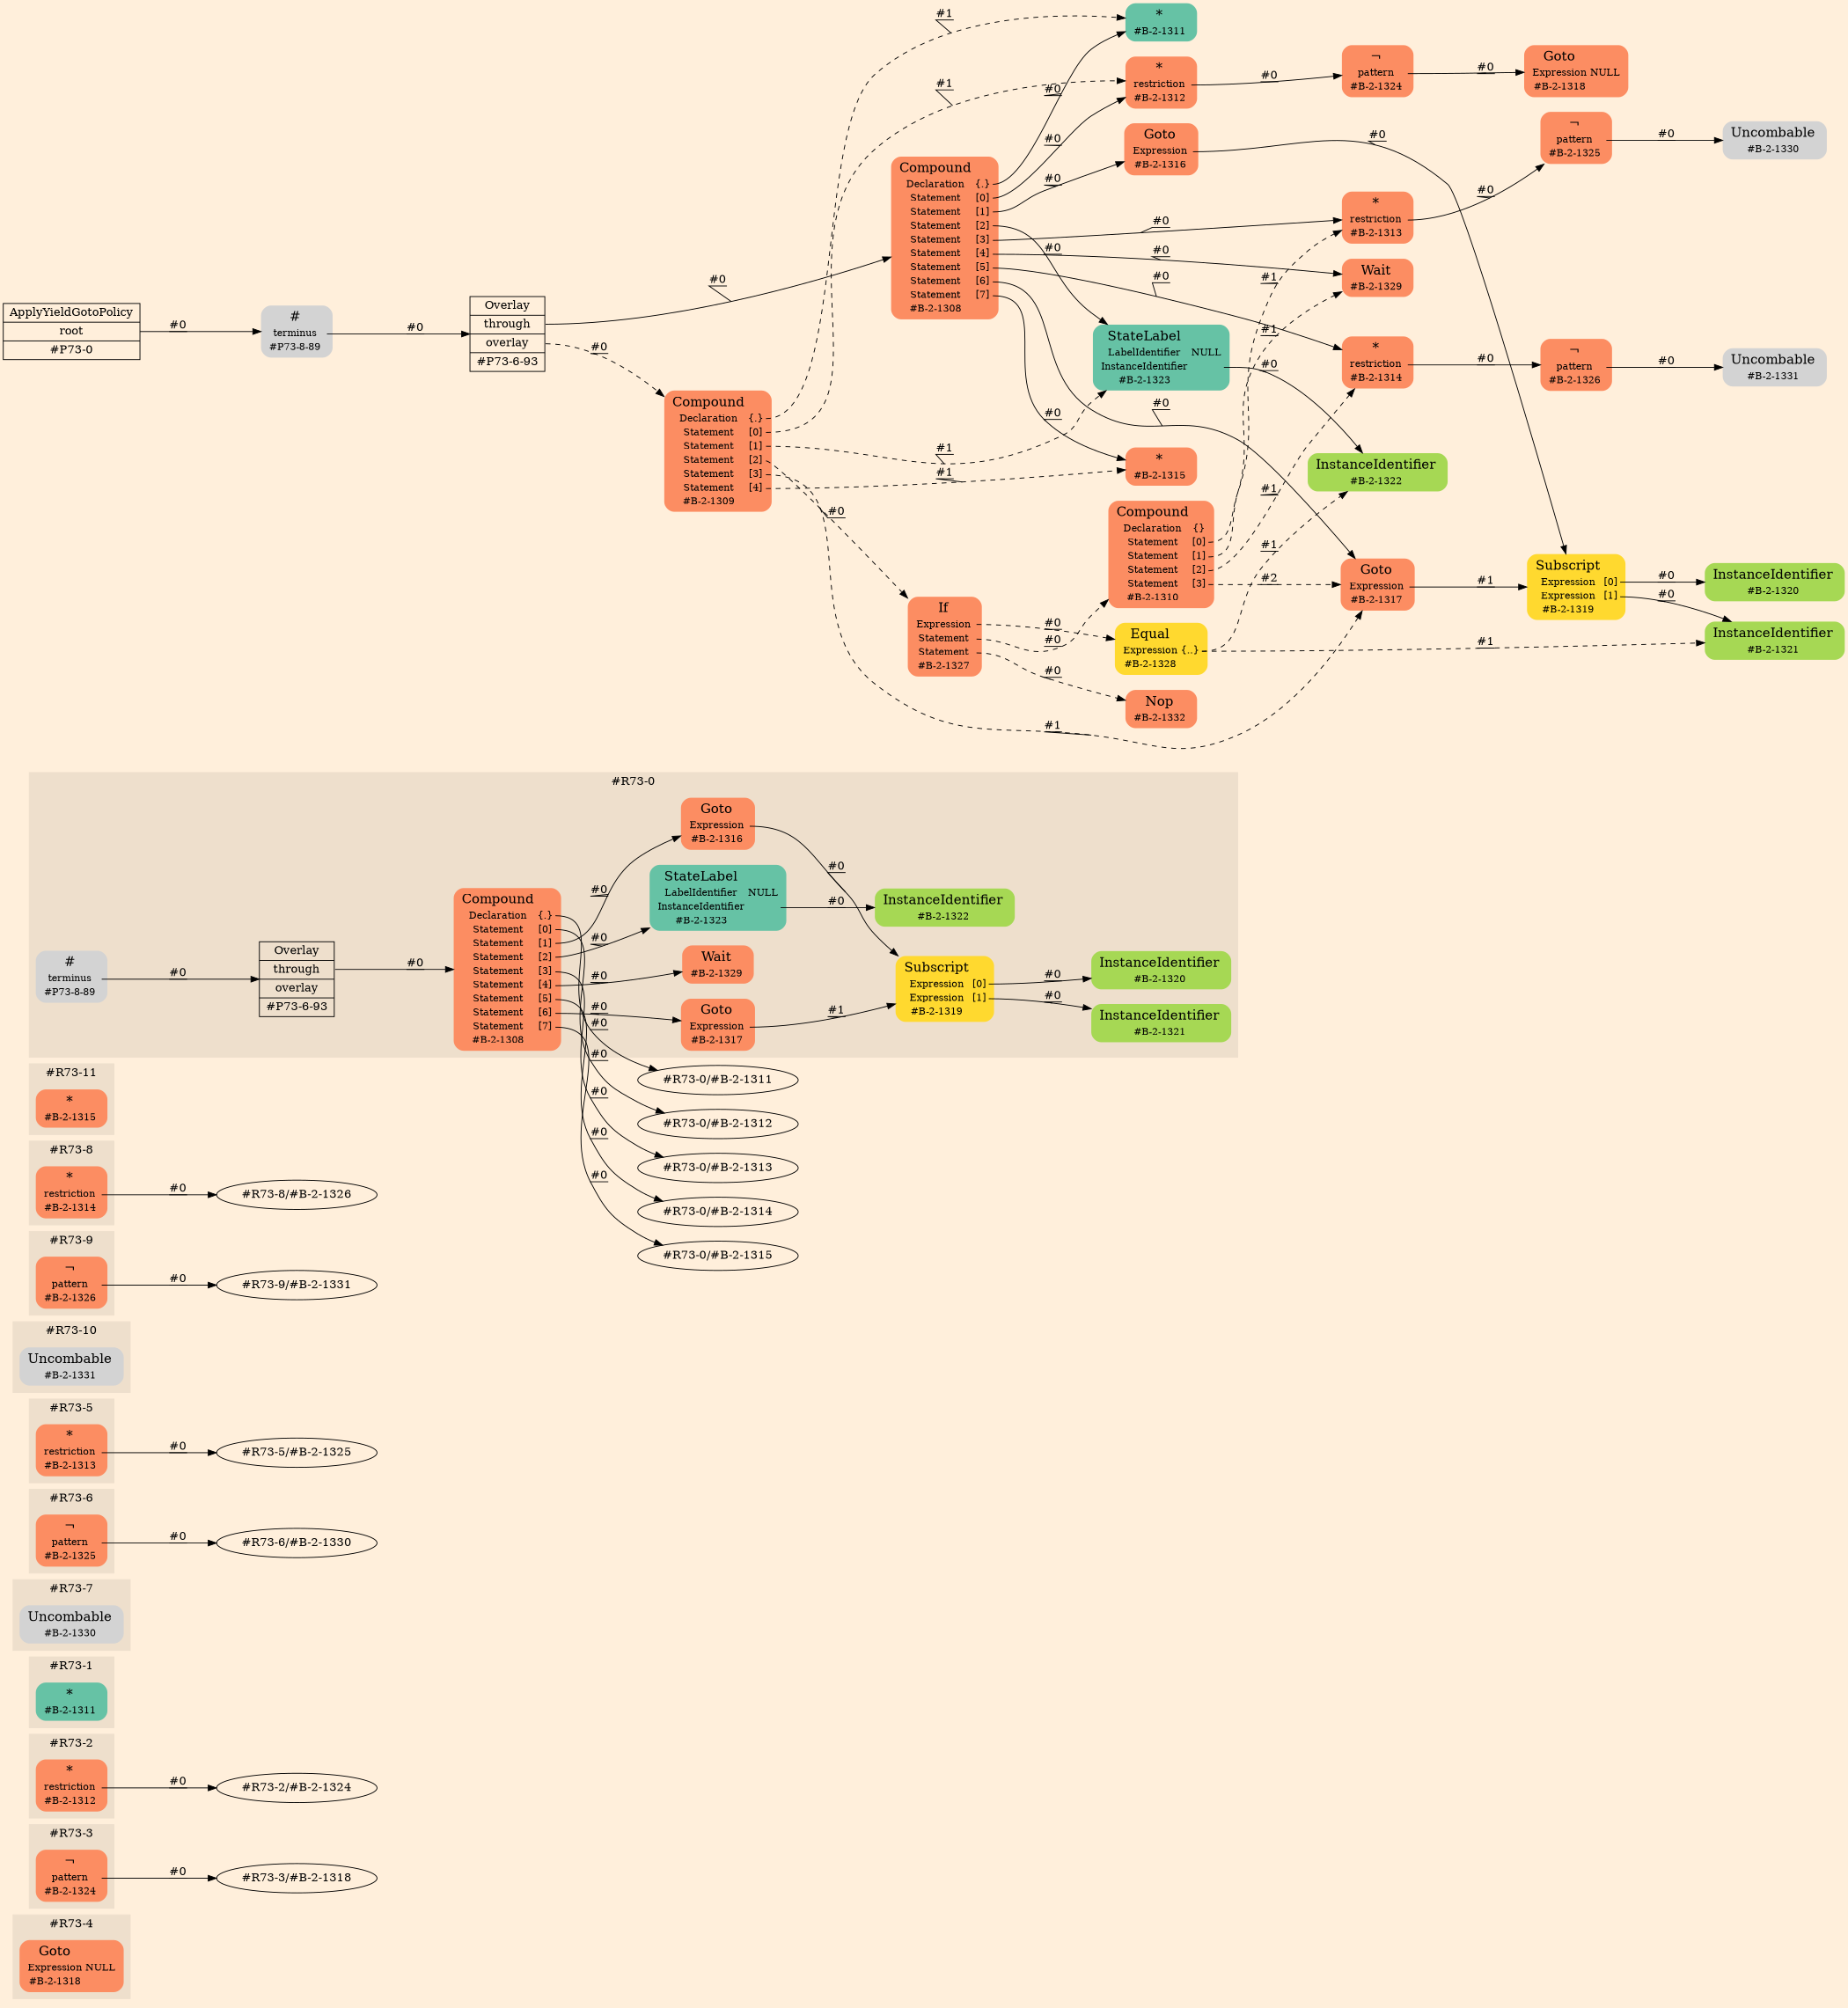 digraph Inferno {
graph [
rankdir = "LR"
ranksep = 1.0
size = "14,20"
bgcolor = antiquewhite1
color = black
fontcolor = black
];
node [
];
subgraph "cluster#R73-4" {
label = "#R73-4"
style = "filled"
color = antiquewhite2
"#R73-4/#B-2-1318" [
shape = "plaintext"
fillcolor = "/set28/2"
label = <<TABLE BORDER="0" CELLBORDER="0" CELLSPACING="0">
 <TR>
  <TD><FONT POINT-SIZE="16.0">Goto</FONT></TD>
  <TD></TD>
 </TR>
 <TR>
  <TD>Expression</TD>
  <TD PORT="port0">NULL</TD>
 </TR>
 <TR>
  <TD>#B-2-1318</TD>
  <TD PORT="port1"></TD>
 </TR>
</TABLE>>
style = "rounded,filled"
fontsize = "12"
];
}
subgraph "cluster#R73-3" {
label = "#R73-3"
style = "filled"
color = antiquewhite2
"#R73-3/#B-2-1324" [
shape = "plaintext"
fillcolor = "/set28/2"
label = <<TABLE BORDER="0" CELLBORDER="0" CELLSPACING="0">
 <TR>
  <TD><FONT POINT-SIZE="16.0">¬</FONT></TD>
  <TD></TD>
 </TR>
 <TR>
  <TD>pattern</TD>
  <TD PORT="port0"></TD>
 </TR>
 <TR>
  <TD>#B-2-1324</TD>
  <TD PORT="port1"></TD>
 </TR>
</TABLE>>
style = "rounded,filled"
fontsize = "12"
];
}
subgraph "cluster#R73-2" {
label = "#R73-2"
style = "filled"
color = antiquewhite2
"#R73-2/#B-2-1312" [
shape = "plaintext"
fillcolor = "/set28/2"
label = <<TABLE BORDER="0" CELLBORDER="0" CELLSPACING="0">
 <TR>
  <TD><FONT POINT-SIZE="16.0">*</FONT></TD>
  <TD></TD>
 </TR>
 <TR>
  <TD>restriction</TD>
  <TD PORT="port0"></TD>
 </TR>
 <TR>
  <TD>#B-2-1312</TD>
  <TD PORT="port1"></TD>
 </TR>
</TABLE>>
style = "rounded,filled"
fontsize = "12"
];
}
subgraph "cluster#R73-1" {
label = "#R73-1"
style = "filled"
color = antiquewhite2
"#R73-1/#B-2-1311" [
shape = "plaintext"
fillcolor = "/set28/1"
label = <<TABLE BORDER="0" CELLBORDER="0" CELLSPACING="0">
 <TR>
  <TD><FONT POINT-SIZE="16.0">*</FONT></TD>
  <TD></TD>
 </TR>
 <TR>
  <TD>#B-2-1311</TD>
  <TD PORT="port0"></TD>
 </TR>
</TABLE>>
style = "rounded,filled"
fontsize = "12"
];
}
subgraph "cluster#R73-7" {
label = "#R73-7"
style = "filled"
color = antiquewhite2
"#R73-7/#B-2-1330" [
shape = "plaintext"
label = <<TABLE BORDER="0" CELLBORDER="0" CELLSPACING="0">
 <TR>
  <TD><FONT POINT-SIZE="16.0">Uncombable</FONT></TD>
  <TD></TD>
 </TR>
 <TR>
  <TD>#B-2-1330</TD>
  <TD PORT="port0"></TD>
 </TR>
</TABLE>>
style = "rounded,filled"
fontsize = "12"
];
}
subgraph "cluster#R73-6" {
label = "#R73-6"
style = "filled"
color = antiquewhite2
"#R73-6/#B-2-1325" [
shape = "plaintext"
fillcolor = "/set28/2"
label = <<TABLE BORDER="0" CELLBORDER="0" CELLSPACING="0">
 <TR>
  <TD><FONT POINT-SIZE="16.0">¬</FONT></TD>
  <TD></TD>
 </TR>
 <TR>
  <TD>pattern</TD>
  <TD PORT="port0"></TD>
 </TR>
 <TR>
  <TD>#B-2-1325</TD>
  <TD PORT="port1"></TD>
 </TR>
</TABLE>>
style = "rounded,filled"
fontsize = "12"
];
}
subgraph "cluster#R73-5" {
label = "#R73-5"
style = "filled"
color = antiquewhite2
"#R73-5/#B-2-1313" [
shape = "plaintext"
fillcolor = "/set28/2"
label = <<TABLE BORDER="0" CELLBORDER="0" CELLSPACING="0">
 <TR>
  <TD><FONT POINT-SIZE="16.0">*</FONT></TD>
  <TD></TD>
 </TR>
 <TR>
  <TD>restriction</TD>
  <TD PORT="port0"></TD>
 </TR>
 <TR>
  <TD>#B-2-1313</TD>
  <TD PORT="port1"></TD>
 </TR>
</TABLE>>
style = "rounded,filled"
fontsize = "12"
];
}
subgraph "cluster#R73-10" {
label = "#R73-10"
style = "filled"
color = antiquewhite2
"#R73-10/#B-2-1331" [
shape = "plaintext"
label = <<TABLE BORDER="0" CELLBORDER="0" CELLSPACING="0">
 <TR>
  <TD><FONT POINT-SIZE="16.0">Uncombable</FONT></TD>
  <TD></TD>
 </TR>
 <TR>
  <TD>#B-2-1331</TD>
  <TD PORT="port0"></TD>
 </TR>
</TABLE>>
style = "rounded,filled"
fontsize = "12"
];
}
subgraph "cluster#R73-9" {
label = "#R73-9"
style = "filled"
color = antiquewhite2
"#R73-9/#B-2-1326" [
shape = "plaintext"
fillcolor = "/set28/2"
label = <<TABLE BORDER="0" CELLBORDER="0" CELLSPACING="0">
 <TR>
  <TD><FONT POINT-SIZE="16.0">¬</FONT></TD>
  <TD></TD>
 </TR>
 <TR>
  <TD>pattern</TD>
  <TD PORT="port0"></TD>
 </TR>
 <TR>
  <TD>#B-2-1326</TD>
  <TD PORT="port1"></TD>
 </TR>
</TABLE>>
style = "rounded,filled"
fontsize = "12"
];
}
subgraph "cluster#R73-8" {
label = "#R73-8"
style = "filled"
color = antiquewhite2
"#R73-8/#B-2-1314" [
shape = "plaintext"
fillcolor = "/set28/2"
label = <<TABLE BORDER="0" CELLBORDER="0" CELLSPACING="0">
 <TR>
  <TD><FONT POINT-SIZE="16.0">*</FONT></TD>
  <TD></TD>
 </TR>
 <TR>
  <TD>restriction</TD>
  <TD PORT="port0"></TD>
 </TR>
 <TR>
  <TD>#B-2-1314</TD>
  <TD PORT="port1"></TD>
 </TR>
</TABLE>>
style = "rounded,filled"
fontsize = "12"
];
}
subgraph "cluster#R73-11" {
label = "#R73-11"
style = "filled"
color = antiquewhite2
"#R73-11/#B-2-1315" [
shape = "plaintext"
fillcolor = "/set28/2"
label = <<TABLE BORDER="0" CELLBORDER="0" CELLSPACING="0">
 <TR>
  <TD><FONT POINT-SIZE="16.0">*</FONT></TD>
  <TD></TD>
 </TR>
 <TR>
  <TD>#B-2-1315</TD>
  <TD PORT="port0"></TD>
 </TR>
</TABLE>>
style = "rounded,filled"
fontsize = "12"
];
}
subgraph "cluster#R73-0" {
label = "#R73-0"
style = "filled"
color = antiquewhite2
"#R73-0/#B-2-1329" [
shape = "plaintext"
fillcolor = "/set28/2"
label = <<TABLE BORDER="0" CELLBORDER="0" CELLSPACING="0">
 <TR>
  <TD><FONT POINT-SIZE="16.0">Wait</FONT></TD>
  <TD></TD>
 </TR>
 <TR>
  <TD>#B-2-1329</TD>
  <TD PORT="port0"></TD>
 </TR>
</TABLE>>
style = "rounded,filled"
fontsize = "12"
];
"#R73-0/#B-2-1322" [
shape = "plaintext"
fillcolor = "/set28/5"
label = <<TABLE BORDER="0" CELLBORDER="0" CELLSPACING="0">
 <TR>
  <TD><FONT POINT-SIZE="16.0">InstanceIdentifier</FONT></TD>
  <TD></TD>
 </TR>
 <TR>
  <TD>#B-2-1322</TD>
  <TD PORT="port0"></TD>
 </TR>
</TABLE>>
style = "rounded,filled"
fontsize = "12"
];
"#R73-0/#B-2-1323" [
shape = "plaintext"
fillcolor = "/set28/1"
label = <<TABLE BORDER="0" CELLBORDER="0" CELLSPACING="0">
 <TR>
  <TD><FONT POINT-SIZE="16.0">StateLabel</FONT></TD>
  <TD></TD>
 </TR>
 <TR>
  <TD>LabelIdentifier</TD>
  <TD PORT="port0">NULL</TD>
 </TR>
 <TR>
  <TD>InstanceIdentifier</TD>
  <TD PORT="port1"></TD>
 </TR>
 <TR>
  <TD>#B-2-1323</TD>
  <TD PORT="port2"></TD>
 </TR>
</TABLE>>
style = "rounded,filled"
fontsize = "12"
];
"#R73-0/#B-2-1321" [
shape = "plaintext"
fillcolor = "/set28/5"
label = <<TABLE BORDER="0" CELLBORDER="0" CELLSPACING="0">
 <TR>
  <TD><FONT POINT-SIZE="16.0">InstanceIdentifier</FONT></TD>
  <TD></TD>
 </TR>
 <TR>
  <TD>#B-2-1321</TD>
  <TD PORT="port0"></TD>
 </TR>
</TABLE>>
style = "rounded,filled"
fontsize = "12"
];
"#R73-0/#P73-6-93" [
shape = "record"
fillcolor = antiquewhite2
label = "<fixed> Overlay | <port0> through | <port1> overlay | <port2> #P73-6-93"
style = "filled"
fontsize = "14"
color = black
fontcolor = black
];
"#R73-0/#B-2-1308" [
shape = "plaintext"
fillcolor = "/set28/2"
label = <<TABLE BORDER="0" CELLBORDER="0" CELLSPACING="0">
 <TR>
  <TD><FONT POINT-SIZE="16.0">Compound</FONT></TD>
  <TD></TD>
 </TR>
 <TR>
  <TD>Declaration</TD>
  <TD PORT="port0">{.}</TD>
 </TR>
 <TR>
  <TD>Statement</TD>
  <TD PORT="port1">[0]</TD>
 </TR>
 <TR>
  <TD>Statement</TD>
  <TD PORT="port2">[1]</TD>
 </TR>
 <TR>
  <TD>Statement</TD>
  <TD PORT="port3">[2]</TD>
 </TR>
 <TR>
  <TD>Statement</TD>
  <TD PORT="port4">[3]</TD>
 </TR>
 <TR>
  <TD>Statement</TD>
  <TD PORT="port5">[4]</TD>
 </TR>
 <TR>
  <TD>Statement</TD>
  <TD PORT="port6">[5]</TD>
 </TR>
 <TR>
  <TD>Statement</TD>
  <TD PORT="port7">[6]</TD>
 </TR>
 <TR>
  <TD>Statement</TD>
  <TD PORT="port8">[7]</TD>
 </TR>
 <TR>
  <TD>#B-2-1308</TD>
  <TD PORT="port9"></TD>
 </TR>
</TABLE>>
style = "rounded,filled"
fontsize = "12"
];
"#R73-0/#B-2-1317" [
shape = "plaintext"
fillcolor = "/set28/2"
label = <<TABLE BORDER="0" CELLBORDER="0" CELLSPACING="0">
 <TR>
  <TD><FONT POINT-SIZE="16.0">Goto</FONT></TD>
  <TD></TD>
 </TR>
 <TR>
  <TD>Expression</TD>
  <TD PORT="port0"></TD>
 </TR>
 <TR>
  <TD>#B-2-1317</TD>
  <TD PORT="port1"></TD>
 </TR>
</TABLE>>
style = "rounded,filled"
fontsize = "12"
];
"#R73-0/#B-2-1319" [
shape = "plaintext"
fillcolor = "/set28/6"
label = <<TABLE BORDER="0" CELLBORDER="0" CELLSPACING="0">
 <TR>
  <TD><FONT POINT-SIZE="16.0">Subscript</FONT></TD>
  <TD></TD>
 </TR>
 <TR>
  <TD>Expression</TD>
  <TD PORT="port0">[0]</TD>
 </TR>
 <TR>
  <TD>Expression</TD>
  <TD PORT="port1">[1]</TD>
 </TR>
 <TR>
  <TD>#B-2-1319</TD>
  <TD PORT="port2"></TD>
 </TR>
</TABLE>>
style = "rounded,filled"
fontsize = "12"
];
"#R73-0/#P73-8-89" [
shape = "plaintext"
label = <<TABLE BORDER="0" CELLBORDER="0" CELLSPACING="0">
 <TR>
  <TD><FONT POINT-SIZE="16.0">#</FONT></TD>
  <TD></TD>
 </TR>
 <TR>
  <TD>terminus</TD>
  <TD PORT="port0"></TD>
 </TR>
 <TR>
  <TD>#P73-8-89</TD>
  <TD PORT="port1"></TD>
 </TR>
</TABLE>>
style = "rounded,filled"
fontsize = "12"
];
"#R73-0/#B-2-1316" [
shape = "plaintext"
fillcolor = "/set28/2"
label = <<TABLE BORDER="0" CELLBORDER="0" CELLSPACING="0">
 <TR>
  <TD><FONT POINT-SIZE="16.0">Goto</FONT></TD>
  <TD></TD>
 </TR>
 <TR>
  <TD>Expression</TD>
  <TD PORT="port0"></TD>
 </TR>
 <TR>
  <TD>#B-2-1316</TD>
  <TD PORT="port1"></TD>
 </TR>
</TABLE>>
style = "rounded,filled"
fontsize = "12"
];
"#R73-0/#B-2-1320" [
shape = "plaintext"
fillcolor = "/set28/5"
label = <<TABLE BORDER="0" CELLBORDER="0" CELLSPACING="0">
 <TR>
  <TD><FONT POINT-SIZE="16.0">InstanceIdentifier</FONT></TD>
  <TD></TD>
 </TR>
 <TR>
  <TD>#B-2-1320</TD>
  <TD PORT="port0"></TD>
 </TR>
</TABLE>>
style = "rounded,filled"
fontsize = "12"
];
}
"CR#P73-0" [
shape = "record"
fillcolor = antiquewhite1
label = "<fixed> ApplyYieldGotoPolicy | <port0> root | <port1> #P73-0"
style = "filled"
fontsize = "14"
color = black
fontcolor = black
];
"#P73-8-89" [
shape = "plaintext"
label = <<TABLE BORDER="0" CELLBORDER="0" CELLSPACING="0">
 <TR>
  <TD><FONT POINT-SIZE="16.0">#</FONT></TD>
  <TD></TD>
 </TR>
 <TR>
  <TD>terminus</TD>
  <TD PORT="port0"></TD>
 </TR>
 <TR>
  <TD>#P73-8-89</TD>
  <TD PORT="port1"></TD>
 </TR>
</TABLE>>
style = "rounded,filled"
fontsize = "12"
];
"#P73-6-93" [
shape = "record"
fillcolor = antiquewhite1
label = "<fixed> Overlay | <port0> through | <port1> overlay | <port2> #P73-6-93"
style = "filled"
fontsize = "14"
color = black
fontcolor = black
];
"#B-2-1308" [
shape = "plaintext"
fillcolor = "/set28/2"
label = <<TABLE BORDER="0" CELLBORDER="0" CELLSPACING="0">
 <TR>
  <TD><FONT POINT-SIZE="16.0">Compound</FONT></TD>
  <TD></TD>
 </TR>
 <TR>
  <TD>Declaration</TD>
  <TD PORT="port0">{.}</TD>
 </TR>
 <TR>
  <TD>Statement</TD>
  <TD PORT="port1">[0]</TD>
 </TR>
 <TR>
  <TD>Statement</TD>
  <TD PORT="port2">[1]</TD>
 </TR>
 <TR>
  <TD>Statement</TD>
  <TD PORT="port3">[2]</TD>
 </TR>
 <TR>
  <TD>Statement</TD>
  <TD PORT="port4">[3]</TD>
 </TR>
 <TR>
  <TD>Statement</TD>
  <TD PORT="port5">[4]</TD>
 </TR>
 <TR>
  <TD>Statement</TD>
  <TD PORT="port6">[5]</TD>
 </TR>
 <TR>
  <TD>Statement</TD>
  <TD PORT="port7">[6]</TD>
 </TR>
 <TR>
  <TD>Statement</TD>
  <TD PORT="port8">[7]</TD>
 </TR>
 <TR>
  <TD>#B-2-1308</TD>
  <TD PORT="port9"></TD>
 </TR>
</TABLE>>
style = "rounded,filled"
fontsize = "12"
];
"#B-2-1311" [
shape = "plaintext"
fillcolor = "/set28/1"
label = <<TABLE BORDER="0" CELLBORDER="0" CELLSPACING="0">
 <TR>
  <TD><FONT POINT-SIZE="16.0">*</FONT></TD>
  <TD></TD>
 </TR>
 <TR>
  <TD>#B-2-1311</TD>
  <TD PORT="port0"></TD>
 </TR>
</TABLE>>
style = "rounded,filled"
fontsize = "12"
];
"#B-2-1312" [
shape = "plaintext"
fillcolor = "/set28/2"
label = <<TABLE BORDER="0" CELLBORDER="0" CELLSPACING="0">
 <TR>
  <TD><FONT POINT-SIZE="16.0">*</FONT></TD>
  <TD></TD>
 </TR>
 <TR>
  <TD>restriction</TD>
  <TD PORT="port0"></TD>
 </TR>
 <TR>
  <TD>#B-2-1312</TD>
  <TD PORT="port1"></TD>
 </TR>
</TABLE>>
style = "rounded,filled"
fontsize = "12"
];
"#B-2-1324" [
shape = "plaintext"
fillcolor = "/set28/2"
label = <<TABLE BORDER="0" CELLBORDER="0" CELLSPACING="0">
 <TR>
  <TD><FONT POINT-SIZE="16.0">¬</FONT></TD>
  <TD></TD>
 </TR>
 <TR>
  <TD>pattern</TD>
  <TD PORT="port0"></TD>
 </TR>
 <TR>
  <TD>#B-2-1324</TD>
  <TD PORT="port1"></TD>
 </TR>
</TABLE>>
style = "rounded,filled"
fontsize = "12"
];
"#B-2-1318" [
shape = "plaintext"
fillcolor = "/set28/2"
label = <<TABLE BORDER="0" CELLBORDER="0" CELLSPACING="0">
 <TR>
  <TD><FONT POINT-SIZE="16.0">Goto</FONT></TD>
  <TD></TD>
 </TR>
 <TR>
  <TD>Expression</TD>
  <TD PORT="port0">NULL</TD>
 </TR>
 <TR>
  <TD>#B-2-1318</TD>
  <TD PORT="port1"></TD>
 </TR>
</TABLE>>
style = "rounded,filled"
fontsize = "12"
];
"#B-2-1316" [
shape = "plaintext"
fillcolor = "/set28/2"
label = <<TABLE BORDER="0" CELLBORDER="0" CELLSPACING="0">
 <TR>
  <TD><FONT POINT-SIZE="16.0">Goto</FONT></TD>
  <TD></TD>
 </TR>
 <TR>
  <TD>Expression</TD>
  <TD PORT="port0"></TD>
 </TR>
 <TR>
  <TD>#B-2-1316</TD>
  <TD PORT="port1"></TD>
 </TR>
</TABLE>>
style = "rounded,filled"
fontsize = "12"
];
"#B-2-1319" [
shape = "plaintext"
fillcolor = "/set28/6"
label = <<TABLE BORDER="0" CELLBORDER="0" CELLSPACING="0">
 <TR>
  <TD><FONT POINT-SIZE="16.0">Subscript</FONT></TD>
  <TD></TD>
 </TR>
 <TR>
  <TD>Expression</TD>
  <TD PORT="port0">[0]</TD>
 </TR>
 <TR>
  <TD>Expression</TD>
  <TD PORT="port1">[1]</TD>
 </TR>
 <TR>
  <TD>#B-2-1319</TD>
  <TD PORT="port2"></TD>
 </TR>
</TABLE>>
style = "rounded,filled"
fontsize = "12"
];
"#B-2-1320" [
shape = "plaintext"
fillcolor = "/set28/5"
label = <<TABLE BORDER="0" CELLBORDER="0" CELLSPACING="0">
 <TR>
  <TD><FONT POINT-SIZE="16.0">InstanceIdentifier</FONT></TD>
  <TD></TD>
 </TR>
 <TR>
  <TD>#B-2-1320</TD>
  <TD PORT="port0"></TD>
 </TR>
</TABLE>>
style = "rounded,filled"
fontsize = "12"
];
"#B-2-1321" [
shape = "plaintext"
fillcolor = "/set28/5"
label = <<TABLE BORDER="0" CELLBORDER="0" CELLSPACING="0">
 <TR>
  <TD><FONT POINT-SIZE="16.0">InstanceIdentifier</FONT></TD>
  <TD></TD>
 </TR>
 <TR>
  <TD>#B-2-1321</TD>
  <TD PORT="port0"></TD>
 </TR>
</TABLE>>
style = "rounded,filled"
fontsize = "12"
];
"#B-2-1323" [
shape = "plaintext"
fillcolor = "/set28/1"
label = <<TABLE BORDER="0" CELLBORDER="0" CELLSPACING="0">
 <TR>
  <TD><FONT POINT-SIZE="16.0">StateLabel</FONT></TD>
  <TD></TD>
 </TR>
 <TR>
  <TD>LabelIdentifier</TD>
  <TD PORT="port0">NULL</TD>
 </TR>
 <TR>
  <TD>InstanceIdentifier</TD>
  <TD PORT="port1"></TD>
 </TR>
 <TR>
  <TD>#B-2-1323</TD>
  <TD PORT="port2"></TD>
 </TR>
</TABLE>>
style = "rounded,filled"
fontsize = "12"
];
"#B-2-1322" [
shape = "plaintext"
fillcolor = "/set28/5"
label = <<TABLE BORDER="0" CELLBORDER="0" CELLSPACING="0">
 <TR>
  <TD><FONT POINT-SIZE="16.0">InstanceIdentifier</FONT></TD>
  <TD></TD>
 </TR>
 <TR>
  <TD>#B-2-1322</TD>
  <TD PORT="port0"></TD>
 </TR>
</TABLE>>
style = "rounded,filled"
fontsize = "12"
];
"#B-2-1313" [
shape = "plaintext"
fillcolor = "/set28/2"
label = <<TABLE BORDER="0" CELLBORDER="0" CELLSPACING="0">
 <TR>
  <TD><FONT POINT-SIZE="16.0">*</FONT></TD>
  <TD></TD>
 </TR>
 <TR>
  <TD>restriction</TD>
  <TD PORT="port0"></TD>
 </TR>
 <TR>
  <TD>#B-2-1313</TD>
  <TD PORT="port1"></TD>
 </TR>
</TABLE>>
style = "rounded,filled"
fontsize = "12"
];
"#B-2-1325" [
shape = "plaintext"
fillcolor = "/set28/2"
label = <<TABLE BORDER="0" CELLBORDER="0" CELLSPACING="0">
 <TR>
  <TD><FONT POINT-SIZE="16.0">¬</FONT></TD>
  <TD></TD>
 </TR>
 <TR>
  <TD>pattern</TD>
  <TD PORT="port0"></TD>
 </TR>
 <TR>
  <TD>#B-2-1325</TD>
  <TD PORT="port1"></TD>
 </TR>
</TABLE>>
style = "rounded,filled"
fontsize = "12"
];
"#B-2-1330" [
shape = "plaintext"
label = <<TABLE BORDER="0" CELLBORDER="0" CELLSPACING="0">
 <TR>
  <TD><FONT POINT-SIZE="16.0">Uncombable</FONT></TD>
  <TD></TD>
 </TR>
 <TR>
  <TD>#B-2-1330</TD>
  <TD PORT="port0"></TD>
 </TR>
</TABLE>>
style = "rounded,filled"
fontsize = "12"
];
"#B-2-1329" [
shape = "plaintext"
fillcolor = "/set28/2"
label = <<TABLE BORDER="0" CELLBORDER="0" CELLSPACING="0">
 <TR>
  <TD><FONT POINT-SIZE="16.0">Wait</FONT></TD>
  <TD></TD>
 </TR>
 <TR>
  <TD>#B-2-1329</TD>
  <TD PORT="port0"></TD>
 </TR>
</TABLE>>
style = "rounded,filled"
fontsize = "12"
];
"#B-2-1314" [
shape = "plaintext"
fillcolor = "/set28/2"
label = <<TABLE BORDER="0" CELLBORDER="0" CELLSPACING="0">
 <TR>
  <TD><FONT POINT-SIZE="16.0">*</FONT></TD>
  <TD></TD>
 </TR>
 <TR>
  <TD>restriction</TD>
  <TD PORT="port0"></TD>
 </TR>
 <TR>
  <TD>#B-2-1314</TD>
  <TD PORT="port1"></TD>
 </TR>
</TABLE>>
style = "rounded,filled"
fontsize = "12"
];
"#B-2-1326" [
shape = "plaintext"
fillcolor = "/set28/2"
label = <<TABLE BORDER="0" CELLBORDER="0" CELLSPACING="0">
 <TR>
  <TD><FONT POINT-SIZE="16.0">¬</FONT></TD>
  <TD></TD>
 </TR>
 <TR>
  <TD>pattern</TD>
  <TD PORT="port0"></TD>
 </TR>
 <TR>
  <TD>#B-2-1326</TD>
  <TD PORT="port1"></TD>
 </TR>
</TABLE>>
style = "rounded,filled"
fontsize = "12"
];
"#B-2-1331" [
shape = "plaintext"
label = <<TABLE BORDER="0" CELLBORDER="0" CELLSPACING="0">
 <TR>
  <TD><FONT POINT-SIZE="16.0">Uncombable</FONT></TD>
  <TD></TD>
 </TR>
 <TR>
  <TD>#B-2-1331</TD>
  <TD PORT="port0"></TD>
 </TR>
</TABLE>>
style = "rounded,filled"
fontsize = "12"
];
"#B-2-1317" [
shape = "plaintext"
fillcolor = "/set28/2"
label = <<TABLE BORDER="0" CELLBORDER="0" CELLSPACING="0">
 <TR>
  <TD><FONT POINT-SIZE="16.0">Goto</FONT></TD>
  <TD></TD>
 </TR>
 <TR>
  <TD>Expression</TD>
  <TD PORT="port0"></TD>
 </TR>
 <TR>
  <TD>#B-2-1317</TD>
  <TD PORT="port1"></TD>
 </TR>
</TABLE>>
style = "rounded,filled"
fontsize = "12"
];
"#B-2-1315" [
shape = "plaintext"
fillcolor = "/set28/2"
label = <<TABLE BORDER="0" CELLBORDER="0" CELLSPACING="0">
 <TR>
  <TD><FONT POINT-SIZE="16.0">*</FONT></TD>
  <TD></TD>
 </TR>
 <TR>
  <TD>#B-2-1315</TD>
  <TD PORT="port0"></TD>
 </TR>
</TABLE>>
style = "rounded,filled"
fontsize = "12"
];
"#B-2-1309" [
shape = "plaintext"
fillcolor = "/set28/2"
label = <<TABLE BORDER="0" CELLBORDER="0" CELLSPACING="0">
 <TR>
  <TD><FONT POINT-SIZE="16.0">Compound</FONT></TD>
  <TD></TD>
 </TR>
 <TR>
  <TD>Declaration</TD>
  <TD PORT="port0">{.}</TD>
 </TR>
 <TR>
  <TD>Statement</TD>
  <TD PORT="port1">[0]</TD>
 </TR>
 <TR>
  <TD>Statement</TD>
  <TD PORT="port2">[1]</TD>
 </TR>
 <TR>
  <TD>Statement</TD>
  <TD PORT="port3">[2]</TD>
 </TR>
 <TR>
  <TD>Statement</TD>
  <TD PORT="port4">[3]</TD>
 </TR>
 <TR>
  <TD>Statement</TD>
  <TD PORT="port5">[4]</TD>
 </TR>
 <TR>
  <TD>#B-2-1309</TD>
  <TD PORT="port6"></TD>
 </TR>
</TABLE>>
style = "rounded,filled"
fontsize = "12"
];
"#B-2-1327" [
shape = "plaintext"
fillcolor = "/set28/2"
label = <<TABLE BORDER="0" CELLBORDER="0" CELLSPACING="0">
 <TR>
  <TD><FONT POINT-SIZE="16.0">If</FONT></TD>
  <TD></TD>
 </TR>
 <TR>
  <TD>Expression</TD>
  <TD PORT="port0"></TD>
 </TR>
 <TR>
  <TD>Statement</TD>
  <TD PORT="port1"></TD>
 </TR>
 <TR>
  <TD>Statement</TD>
  <TD PORT="port2"></TD>
 </TR>
 <TR>
  <TD>#B-2-1327</TD>
  <TD PORT="port3"></TD>
 </TR>
</TABLE>>
style = "rounded,filled"
fontsize = "12"
];
"#B-2-1328" [
shape = "plaintext"
fillcolor = "/set28/6"
label = <<TABLE BORDER="0" CELLBORDER="0" CELLSPACING="0">
 <TR>
  <TD><FONT POINT-SIZE="16.0">Equal</FONT></TD>
  <TD></TD>
 </TR>
 <TR>
  <TD>Expression</TD>
  <TD PORT="port0">{..}</TD>
 </TR>
 <TR>
  <TD>#B-2-1328</TD>
  <TD PORT="port1"></TD>
 </TR>
</TABLE>>
style = "rounded,filled"
fontsize = "12"
];
"#B-2-1310" [
shape = "plaintext"
fillcolor = "/set28/2"
label = <<TABLE BORDER="0" CELLBORDER="0" CELLSPACING="0">
 <TR>
  <TD><FONT POINT-SIZE="16.0">Compound</FONT></TD>
  <TD></TD>
 </TR>
 <TR>
  <TD>Declaration</TD>
  <TD PORT="port0">{}</TD>
 </TR>
 <TR>
  <TD>Statement</TD>
  <TD PORT="port1">[0]</TD>
 </TR>
 <TR>
  <TD>Statement</TD>
  <TD PORT="port2">[1]</TD>
 </TR>
 <TR>
  <TD>Statement</TD>
  <TD PORT="port3">[2]</TD>
 </TR>
 <TR>
  <TD>Statement</TD>
  <TD PORT="port4">[3]</TD>
 </TR>
 <TR>
  <TD>#B-2-1310</TD>
  <TD PORT="port5"></TD>
 </TR>
</TABLE>>
style = "rounded,filled"
fontsize = "12"
];
"#B-2-1332" [
shape = "plaintext"
fillcolor = "/set28/2"
label = <<TABLE BORDER="0" CELLBORDER="0" CELLSPACING="0">
 <TR>
  <TD><FONT POINT-SIZE="16.0">Nop</FONT></TD>
  <TD></TD>
 </TR>
 <TR>
  <TD>#B-2-1332</TD>
  <TD PORT="port0"></TD>
 </TR>
</TABLE>>
style = "rounded,filled"
fontsize = "12"
];
"CR#P73-0":port0 -> "#P73-8-89" [style="solid"
label = "#0"
decorate = true
color = black
fontcolor = black
];
"#P73-8-89":port0 -> "#P73-6-93" [style="solid"
label = "#0"
decorate = true
color = black
fontcolor = black
];
"#P73-6-93":port0 -> "#B-2-1308" [style="solid"
label = "#0"
decorate = true
color = black
fontcolor = black
];
"#P73-6-93":port1 -> "#B-2-1309" [style="dashed"
label = "#0"
decorate = true
color = black
fontcolor = black
];
"#B-2-1308":port0 -> "#B-2-1311" [style="solid"
label = "#0"
decorate = true
color = black
fontcolor = black
];
"#B-2-1308":port1 -> "#B-2-1312" [style="solid"
label = "#0"
decorate = true
color = black
fontcolor = black
];
"#B-2-1308":port2 -> "#B-2-1316" [style="solid"
label = "#0"
decorate = true
color = black
fontcolor = black
];
"#B-2-1308":port3 -> "#B-2-1323" [style="solid"
label = "#0"
decorate = true
color = black
fontcolor = black
];
"#B-2-1308":port4 -> "#B-2-1313" [style="solid"
label = "#0"
decorate = true
color = black
fontcolor = black
];
"#B-2-1308":port5 -> "#B-2-1329" [style="solid"
label = "#0"
decorate = true
color = black
fontcolor = black
];
"#B-2-1308":port6 -> "#B-2-1314" [style="solid"
label = "#0"
decorate = true
color = black
fontcolor = black
];
"#B-2-1308":port7 -> "#B-2-1317" [style="solid"
label = "#0"
decorate = true
color = black
fontcolor = black
];
"#B-2-1308":port8 -> "#B-2-1315" [style="solid"
label = "#0"
decorate = true
color = black
fontcolor = black
];
"#B-2-1312":port0 -> "#B-2-1324" [style="solid"
label = "#0"
decorate = true
color = black
fontcolor = black
];
"#B-2-1324":port0 -> "#B-2-1318" [style="solid"
label = "#0"
decorate = true
color = black
fontcolor = black
];
"#B-2-1316":port0 -> "#B-2-1319" [style="solid"
label = "#0"
decorate = true
color = black
fontcolor = black
];
"#B-2-1319":port0 -> "#B-2-1320" [style="solid"
label = "#0"
decorate = true
color = black
fontcolor = black
];
"#B-2-1319":port1 -> "#B-2-1321" [style="solid"
label = "#0"
decorate = true
color = black
fontcolor = black
];
"#B-2-1323":port1 -> "#B-2-1322" [style="solid"
label = "#0"
decorate = true
color = black
fontcolor = black
];
"#B-2-1313":port0 -> "#B-2-1325" [style="solid"
label = "#0"
decorate = true
color = black
fontcolor = black
];
"#B-2-1325":port0 -> "#B-2-1330" [style="solid"
label = "#0"
decorate = true
color = black
fontcolor = black
];
"#B-2-1314":port0 -> "#B-2-1326" [style="solid"
label = "#0"
decorate = true
color = black
fontcolor = black
];
"#B-2-1326":port0 -> "#B-2-1331" [style="solid"
label = "#0"
decorate = true
color = black
fontcolor = black
];
"#B-2-1317":port0 -> "#B-2-1319" [style="solid"
label = "#1"
decorate = true
color = black
fontcolor = black
];
"#B-2-1309":port0 -> "#B-2-1311" [style="dashed"
label = "#1"
decorate = true
color = black
fontcolor = black
];
"#B-2-1309":port1 -> "#B-2-1312" [style="dashed"
label = "#1"
decorate = true
color = black
fontcolor = black
];
"#B-2-1309":port2 -> "#B-2-1323" [style="dashed"
label = "#1"
decorate = true
color = black
fontcolor = black
];
"#B-2-1309":port3 -> "#B-2-1327" [style="dashed"
label = "#0"
decorate = true
color = black
fontcolor = black
];
"#B-2-1309":port4 -> "#B-2-1317" [style="dashed"
label = "#1"
decorate = true
color = black
fontcolor = black
];
"#B-2-1309":port5 -> "#B-2-1315" [style="dashed"
label = "#1"
decorate = true
color = black
fontcolor = black
];
"#B-2-1327":port0 -> "#B-2-1328" [style="dashed"
label = "#0"
decorate = true
color = black
fontcolor = black
];
"#B-2-1327":port1 -> "#B-2-1310" [style="dashed"
label = "#0"
decorate = true
color = black
fontcolor = black
];
"#B-2-1327":port2 -> "#B-2-1332" [style="dashed"
label = "#0"
decorate = true
color = black
fontcolor = black
];
"#B-2-1328":port0 -> "#B-2-1321" [style="dashed"
label = "#1"
decorate = true
color = black
fontcolor = black
];
"#B-2-1328":port0 -> "#B-2-1322" [style="dashed"
label = "#1"
decorate = true
color = black
fontcolor = black
];
"#B-2-1310":port1 -> "#B-2-1313" [style="dashed"
label = "#1"
decorate = true
color = black
fontcolor = black
];
"#B-2-1310":port2 -> "#B-2-1329" [style="dashed"
label = "#1"
decorate = true
color = black
fontcolor = black
];
"#B-2-1310":port3 -> "#B-2-1314" [style="dashed"
label = "#1"
decorate = true
color = black
fontcolor = black
];
"#B-2-1310":port4 -> "#B-2-1317" [style="dashed"
label = "#2"
decorate = true
color = black
fontcolor = black
];
"#R73-0/#B-2-1323":port1 -> "#R73-0/#B-2-1322" [style="solid"
label = "#0"
decorate = true
color = black
fontcolor = black
];
"#R73-0/#P73-6-93":port0 -> "#R73-0/#B-2-1308" [style="solid"
label = "#0"
decorate = true
color = black
fontcolor = black
];
"#R73-0/#B-2-1308":port0 -> "#R73-0/#B-2-1311" [style="solid"
label = "#0"
decorate = true
color = black
fontcolor = black
];
"#R73-0/#B-2-1308":port1 -> "#R73-0/#B-2-1312" [style="solid"
label = "#0"
decorate = true
color = black
fontcolor = black
];
"#R73-0/#B-2-1308":port2 -> "#R73-0/#B-2-1316" [style="solid"
label = "#0"
decorate = true
color = black
fontcolor = black
];
"#R73-0/#B-2-1308":port3 -> "#R73-0/#B-2-1323" [style="solid"
label = "#0"
decorate = true
color = black
fontcolor = black
];
"#R73-0/#B-2-1308":port4 -> "#R73-0/#B-2-1313" [style="solid"
label = "#0"
decorate = true
color = black
fontcolor = black
];
"#R73-0/#B-2-1308":port5 -> "#R73-0/#B-2-1329" [style="solid"
label = "#0"
decorate = true
color = black
fontcolor = black
];
"#R73-0/#B-2-1308":port6 -> "#R73-0/#B-2-1314" [style="solid"
label = "#0"
decorate = true
color = black
fontcolor = black
];
"#R73-0/#B-2-1308":port7 -> "#R73-0/#B-2-1317" [style="solid"
label = "#0"
decorate = true
color = black
fontcolor = black
];
"#R73-0/#B-2-1308":port8 -> "#R73-0/#B-2-1315" [style="solid"
label = "#0"
decorate = true
color = black
fontcolor = black
];
"#R73-0/#B-2-1317":port0 -> "#R73-0/#B-2-1319" [style="solid"
label = "#1"
decorate = true
color = black
fontcolor = black
];
"#R73-0/#B-2-1319":port0 -> "#R73-0/#B-2-1320" [style="solid"
label = "#0"
decorate = true
color = black
fontcolor = black
];
"#R73-0/#B-2-1319":port1 -> "#R73-0/#B-2-1321" [style="solid"
label = "#0"
decorate = true
color = black
fontcolor = black
];
"#R73-0/#P73-8-89":port0 -> "#R73-0/#P73-6-93" [style="solid"
label = "#0"
decorate = true
color = black
fontcolor = black
];
"#R73-0/#B-2-1316":port0 -> "#R73-0/#B-2-1319" [style="solid"
label = "#0"
decorate = true
color = black
fontcolor = black
];
"#R73-8/#B-2-1314":port0 -> "#R73-8/#B-2-1326" [style="solid"
label = "#0"
decorate = true
color = black
fontcolor = black
];
"#R73-9/#B-2-1326":port0 -> "#R73-9/#B-2-1331" [style="solid"
label = "#0"
decorate = true
color = black
fontcolor = black
];
"#R73-5/#B-2-1313":port0 -> "#R73-5/#B-2-1325" [style="solid"
label = "#0"
decorate = true
color = black
fontcolor = black
];
"#R73-6/#B-2-1325":port0 -> "#R73-6/#B-2-1330" [style="solid"
label = "#0"
decorate = true
color = black
fontcolor = black
];
"#R73-2/#B-2-1312":port0 -> "#R73-2/#B-2-1324" [style="solid"
label = "#0"
decorate = true
color = black
fontcolor = black
];
"#R73-3/#B-2-1324":port0 -> "#R73-3/#B-2-1318" [style="solid"
label = "#0"
decorate = true
color = black
fontcolor = black
];
}

